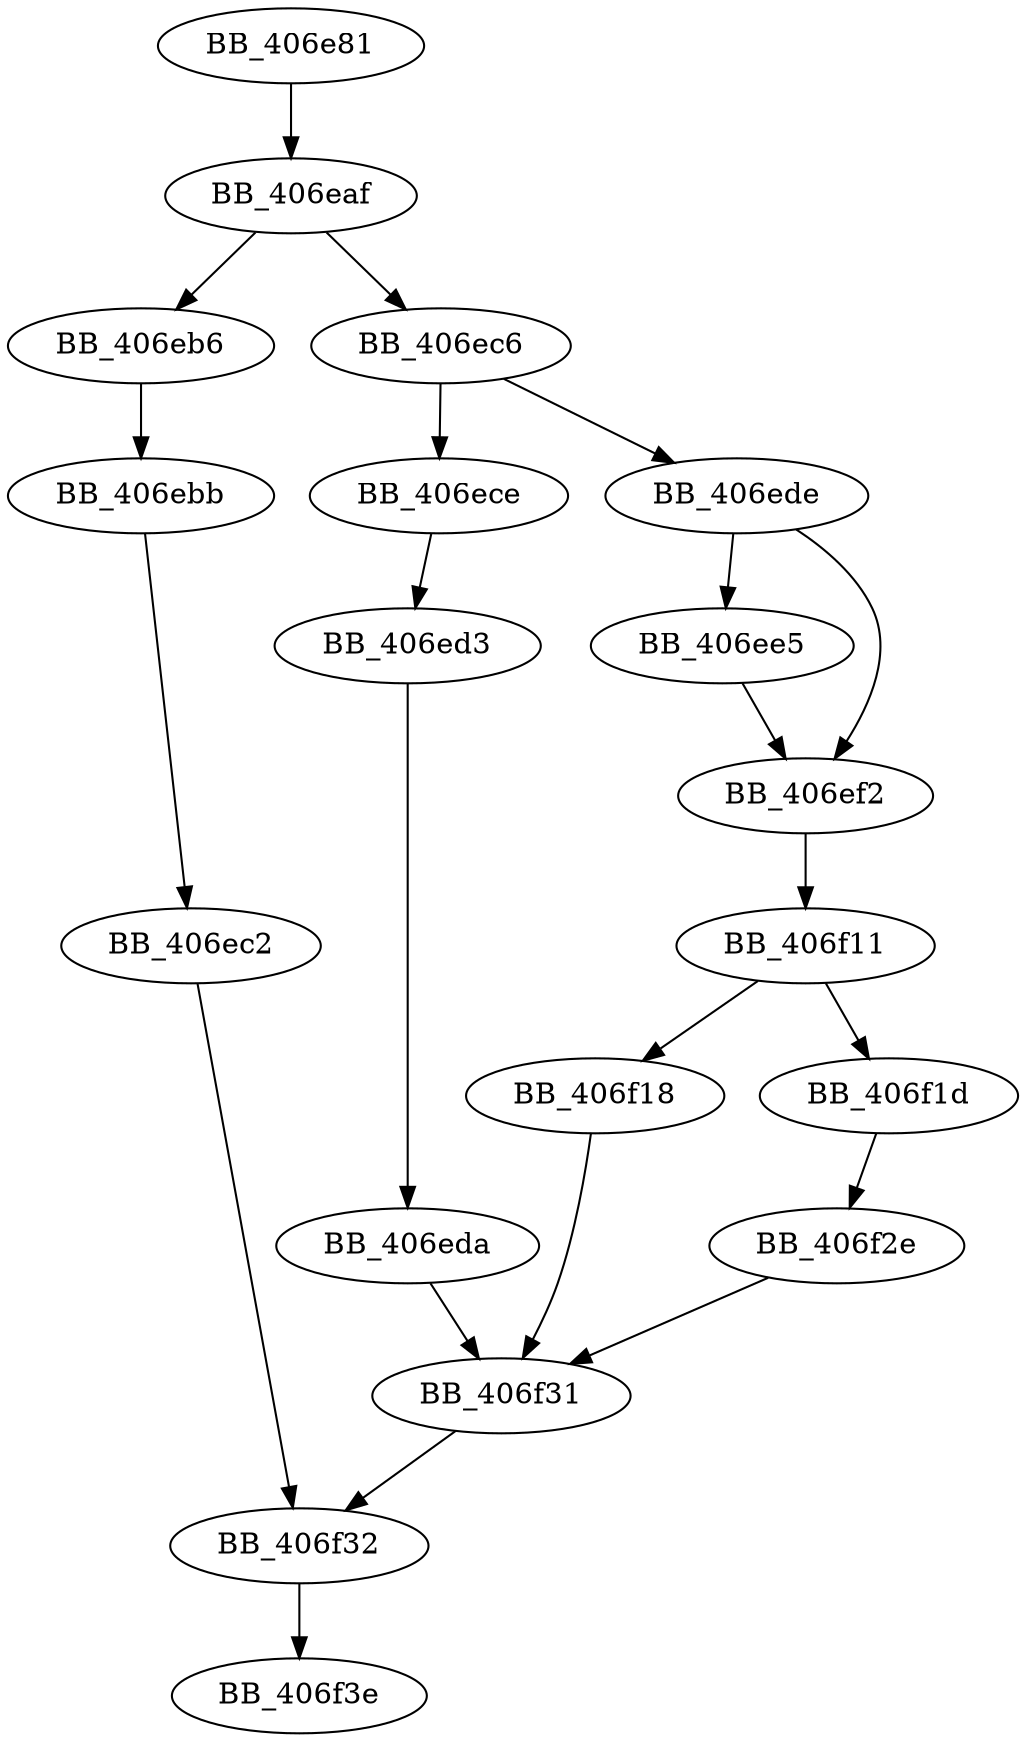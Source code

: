 DiGraph __cftof_l{
BB_406e81->BB_406eaf
BB_406eaf->BB_406eb6
BB_406eaf->BB_406ec6
BB_406eb6->BB_406ebb
BB_406ebb->BB_406ec2
BB_406ec2->BB_406f32
BB_406ec6->BB_406ece
BB_406ec6->BB_406ede
BB_406ece->BB_406ed3
BB_406ed3->BB_406eda
BB_406eda->BB_406f31
BB_406ede->BB_406ee5
BB_406ede->BB_406ef2
BB_406ee5->BB_406ef2
BB_406ef2->BB_406f11
BB_406f11->BB_406f18
BB_406f11->BB_406f1d
BB_406f18->BB_406f31
BB_406f1d->BB_406f2e
BB_406f2e->BB_406f31
BB_406f31->BB_406f32
BB_406f32->BB_406f3e
}

